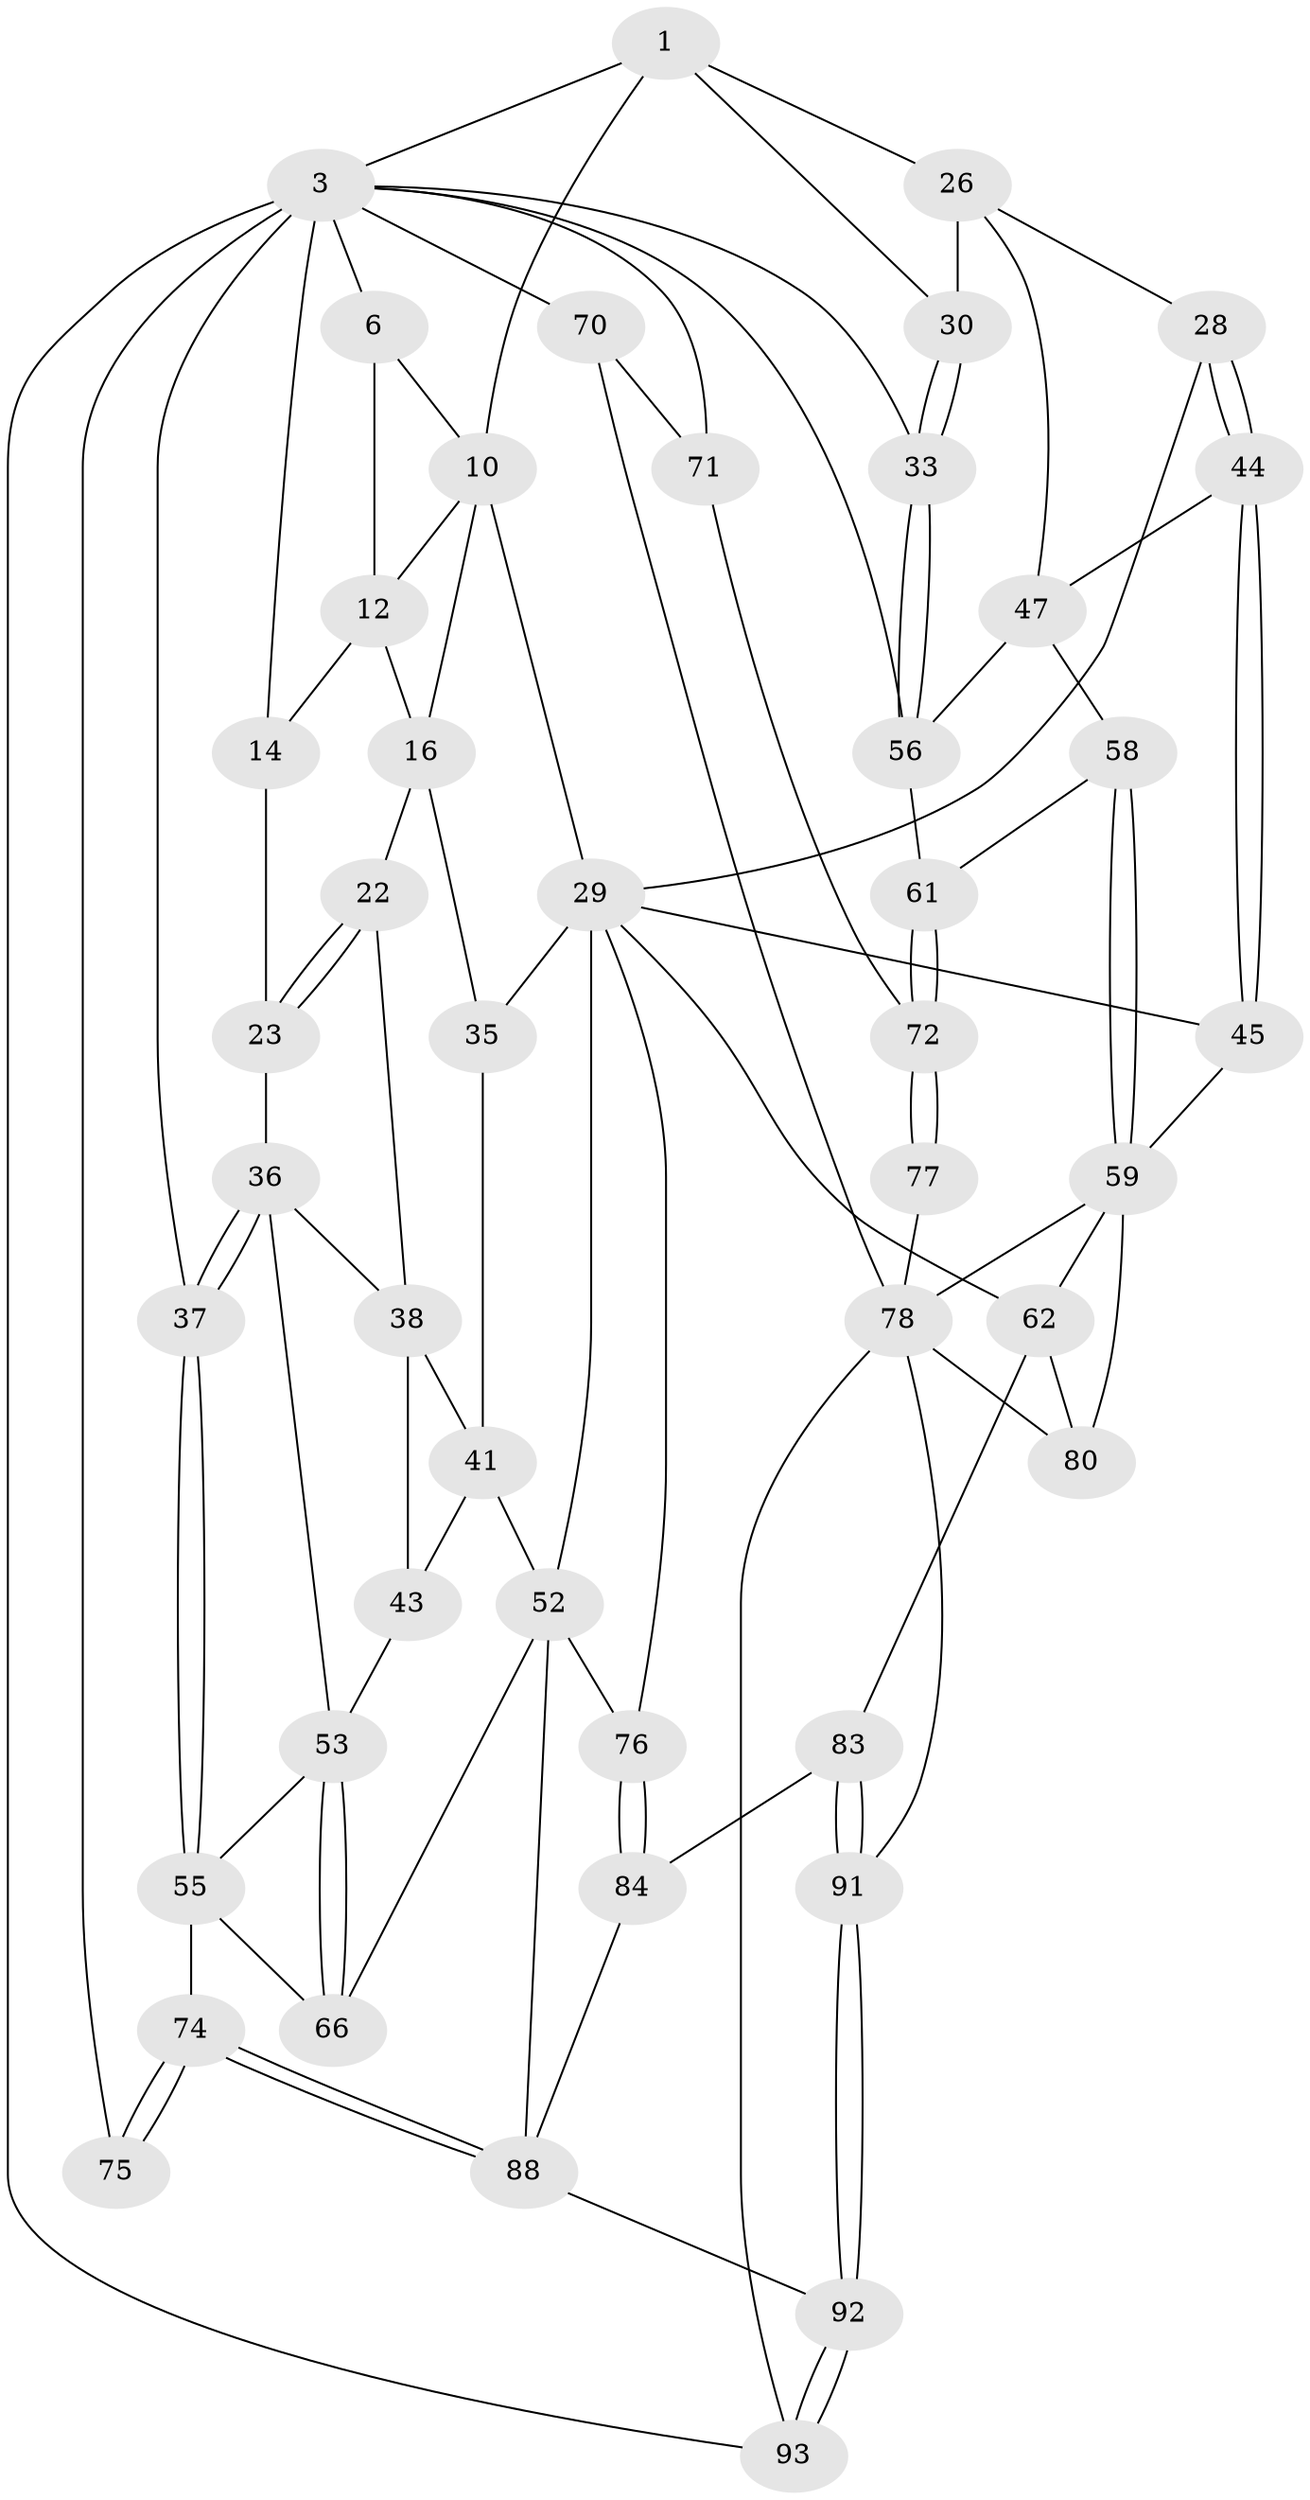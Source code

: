 // original degree distribution, {3: 0.02127659574468085, 5: 0.6170212765957447, 6: 0.1702127659574468, 4: 0.19148936170212766}
// Generated by graph-tools (version 1.1) at 2025/17/03/09/25 04:17:13]
// undirected, 47 vertices, 103 edges
graph export_dot {
graph [start="1"]
  node [color=gray90,style=filled];
  1 [pos="+0.8189370213964337+0",super="+8+2"];
  3 [pos="+1+0",super="+69+4+32"];
  6 [pos="+0.38578770826279446+0",super="+7"];
  10 [pos="+0.6072261417017016+0.0634261939307474",super="+11"];
  12 [pos="+0.38594763292232875+0",super="+13"];
  14 [pos="+0.1611120676396142+0.0731949860078126",super="+18"];
  16 [pos="+0.33852015763021953+0.17396437131998238",super="+21"];
  22 [pos="+0.24464719811245772+0.2330950111621064"];
  23 [pos="+0.16631419413535195+0.2174469878471655",super="+24"];
  26 [pos="+0.768432662356412+0.16492103387903922",super="+27"];
  28 [pos="+0.6732993781386606+0.3299567767112188"];
  29 [pos="+0.5772253074261919+0.26566292718499035",super="+34"];
  30 [pos="+0.8851112285334722+0.32929398118754466"];
  33 [pos="+0.9515853429364621+0.3709642597179257"];
  35 [pos="+0.40305387434983225+0.3062976353349595"];
  36 [pos="+0.06268427999694719+0.3395568356158051",super="+40"];
  37 [pos="+0+0.38072181866926225"];
  38 [pos="+0.23254874969983844+0.2657921246473147",super="+39"];
  41 [pos="+0.3670435741204351+0.3506708171467637",super="+42+49"];
  43 [pos="+0.1935590805233784+0.38865870148573184",super="+50"];
  44 [pos="+0.6748219562479023+0.46767639337360933"];
  45 [pos="+0.5797606041956979+0.4928412876880049"];
  47 [pos="+0.7076265649514625+0.47014077767597867",super="+48"];
  52 [pos="+0.3515113807883745+0.5380788948833789",super="+64"];
  53 [pos="+0.15262053771332912+0.5537700849566697",super="+54"];
  55 [pos="+0+0.41463828152535864",super="+73"];
  56 [pos="+0.8613313450150583+0.516709918218581",super="+57"];
  58 [pos="+0.7121655630707461+0.6121416075362849"];
  59 [pos="+0.666168542753924+0.6377630145917375",super="+79+60"];
  61 [pos="+0.725165977041108+0.6147594098984931"];
  62 [pos="+0.5409633846521925+0.6709559229176421",super="+81"];
  66 [pos="+0.1377582376976518+0.6381792102317042"];
  70 [pos="+1+1",super="+82"];
  71 [pos="+0.8829310621339072+0.64083147441024"];
  72 [pos="+0.8266574744443379+0.7031371316429597"];
  74 [pos="+0+1"];
  75 [pos="+0+1"];
  76 [pos="+0.3745242463799926+0.7149377904184269"];
  77 [pos="+0.825896939160665+0.7060223168106335"];
  78 [pos="+0.68433111560106+0.7131962273044391",super="+85"];
  80 [pos="+0.611208014004644+0.7472026964635055"];
  83 [pos="+0.49807384330908383+0.7915641288146329"];
  84 [pos="+0.3695484837619522+0.7539086327037757"];
  88 [pos="+0.2696458864736303+0.8183257204293337",super="+89"];
  91 [pos="+0.5059725691639668+0.8216281750702419"];
  92 [pos="+0.5084979659713668+1"];
  93 [pos="+0.5111721703394368+1"];
  1 -- 26 [weight=2];
  1 -- 10 [weight=2];
  1 -- 3;
  1 -- 30;
  3 -- 75 [weight=3];
  3 -- 93;
  3 -- 70 [weight=2];
  3 -- 37;
  3 -- 6;
  3 -- 14 [weight=2];
  3 -- 33;
  3 -- 71;
  3 -- 56;
  6 -- 12;
  6 -- 10;
  10 -- 16;
  10 -- 12;
  10 -- 29;
  12 -- 16;
  12 -- 14;
  14 -- 23 [weight=2];
  16 -- 35;
  16 -- 22;
  22 -- 23;
  22 -- 23;
  22 -- 38;
  23 -- 36;
  26 -- 28;
  26 -- 30;
  26 -- 47;
  28 -- 29;
  28 -- 44;
  28 -- 44;
  29 -- 35;
  29 -- 45;
  29 -- 52;
  29 -- 76;
  29 -- 62;
  30 -- 33;
  30 -- 33;
  33 -- 56;
  33 -- 56;
  35 -- 41;
  36 -- 37;
  36 -- 37;
  36 -- 38;
  36 -- 53;
  37 -- 55;
  37 -- 55;
  38 -- 41;
  38 -- 43;
  41 -- 43 [weight=2];
  41 -- 52;
  43 -- 53;
  44 -- 45;
  44 -- 45;
  44 -- 47;
  45 -- 59;
  47 -- 58;
  47 -- 56;
  52 -- 88;
  52 -- 66;
  52 -- 76;
  53 -- 66;
  53 -- 66;
  53 -- 55;
  55 -- 66;
  55 -- 74;
  56 -- 61;
  58 -- 59;
  58 -- 59;
  58 -- 61;
  59 -- 80;
  59 -- 78;
  59 -- 62;
  61 -- 72;
  61 -- 72;
  62 -- 80;
  62 -- 83;
  70 -- 71;
  70 -- 78;
  71 -- 72;
  72 -- 77;
  72 -- 77;
  74 -- 75;
  74 -- 75;
  74 -- 88;
  74 -- 88;
  76 -- 84;
  76 -- 84;
  77 -- 78 [weight=2];
  78 -- 80;
  78 -- 93;
  78 -- 91;
  83 -- 84;
  83 -- 91;
  83 -- 91;
  84 -- 88;
  88 -- 92;
  91 -- 92;
  91 -- 92;
  92 -- 93;
  92 -- 93;
}
